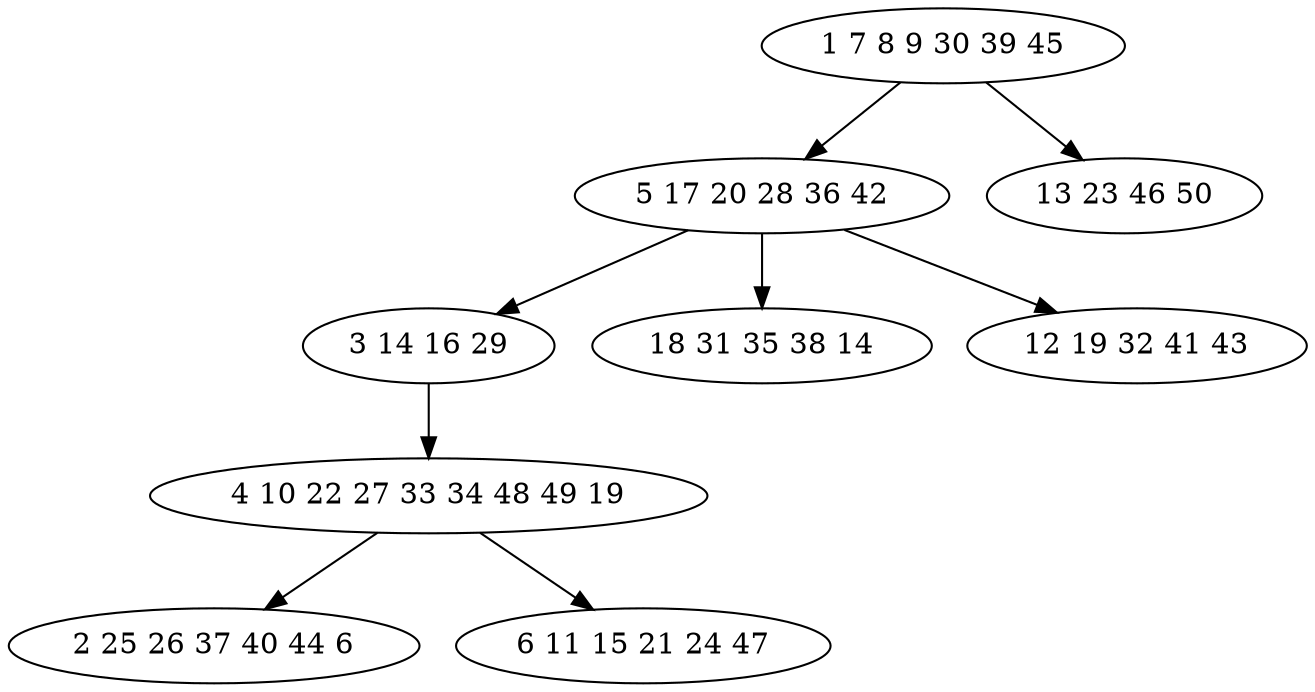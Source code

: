 digraph true_tree {
	"0" -> "1"
	"1" -> "2"
	"0" -> "3"
	"1" -> "4"
	"2" -> "5"
	"5" -> "6"
	"5" -> "7"
	"1" -> "8"
	"0" [label="1 7 8 9 30 39 45"];
	"1" [label="5 17 20 28 36 42"];
	"2" [label="3 14 16 29"];
	"3" [label="13 23 46 50"];
	"4" [label="18 31 35 38 14"];
	"5" [label="4 10 22 27 33 34 48 49 19"];
	"6" [label="2 25 26 37 40 44 6"];
	"7" [label="6 11 15 21 24 47"];
	"8" [label="12 19 32 41 43"];
}
